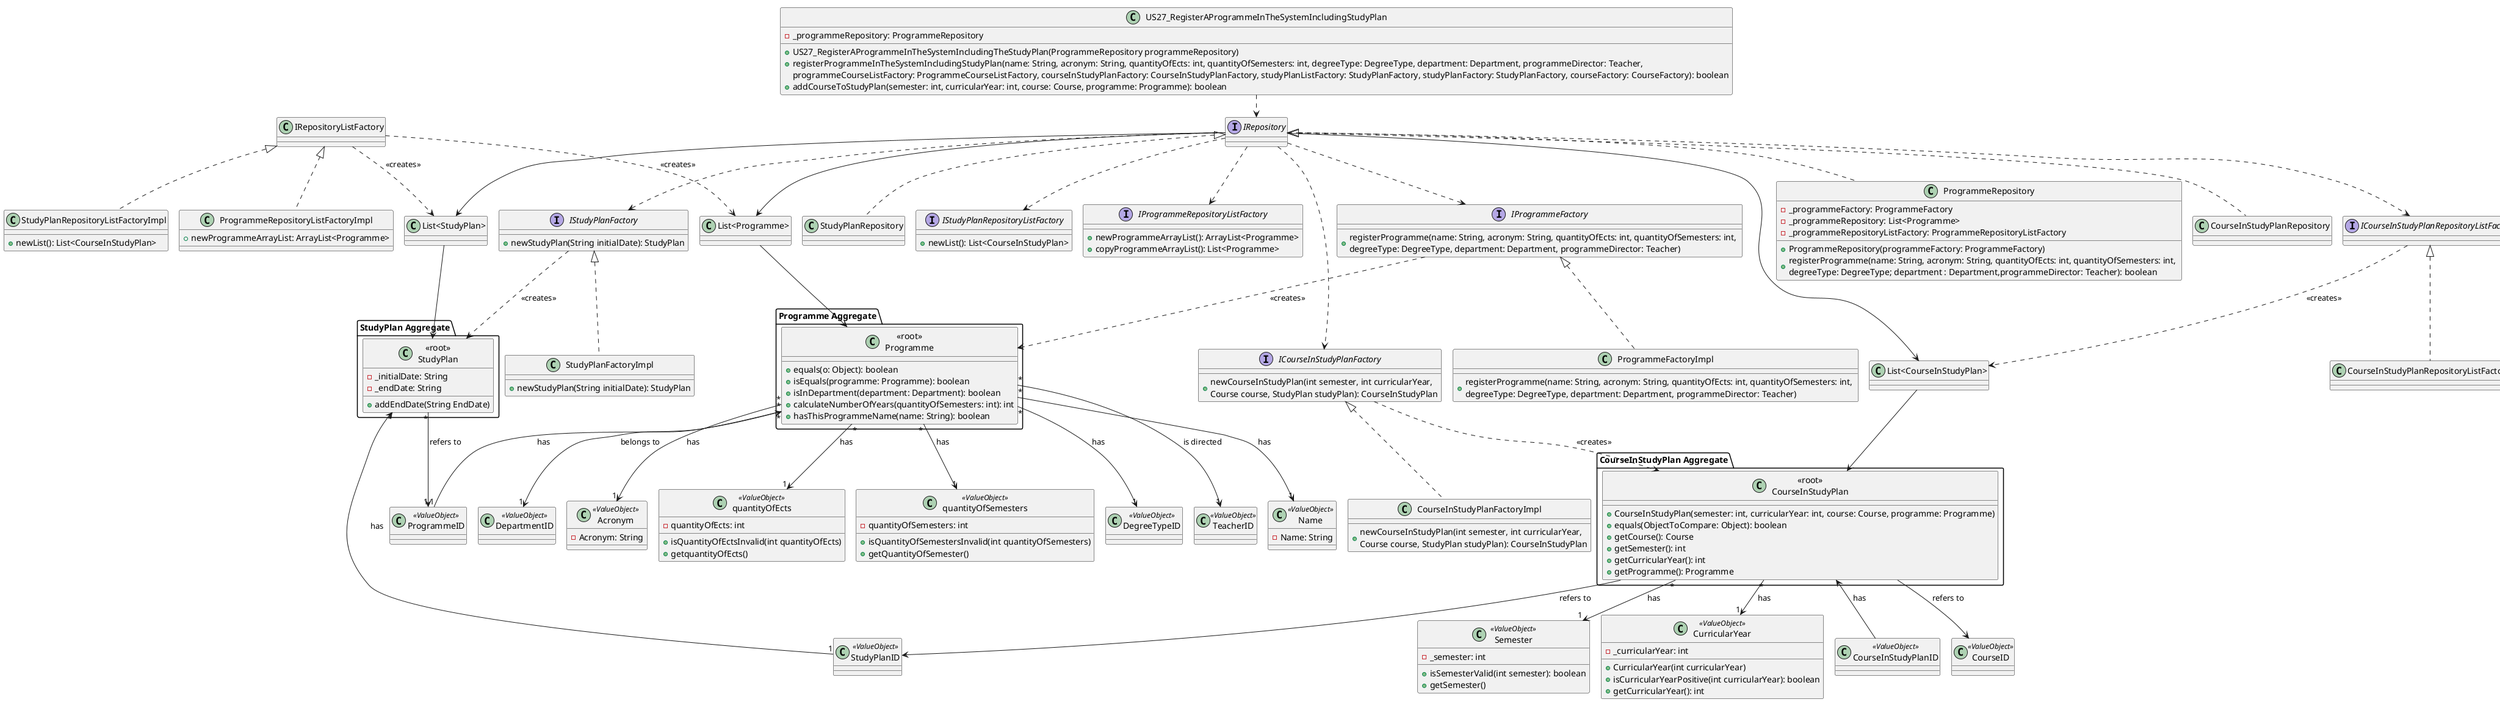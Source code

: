@startuml
!pragma layout smetana

class US27_RegisterAProgrammeInTheSystemIncludingStudyPlan {
    -_programmeRepository: ProgrammeRepository
    +US27_RegisterAProgrammeInTheSystemIncludingTheStudyPlan(ProgrammeRepository programmeRepository)
    +registerProgrammeInTheSystemIncludingStudyPlan(name: String, acronym: String, quantityOfEcts: int, quantityOfSemesters: int, degreeType: DegreeType, department: Department, programmeDirector: Teacher,
    programmeCourseListFactory: ProgrammeCourseListFactory, courseInStudyPlanFactory: CourseInStudyPlanFactory, studyPlanListFactory: StudyPlanFactory, studyPlanFactory: StudyPlanFactory, courseFactory: CourseFactory): boolean
    +addCourseToStudyPlan(semester: int, curricularYear: int, course: Course, programme: Programme): boolean
}

class "List<Programme>" {}
class "List<CourseInStudyPlan>" {}
class "List<StudyPlan>" {}

class DepartmentID <<ValueObject>> {}
class Acronym <<ValueObject>> {
    -Acronym: String
}
class Name <<ValueObject>> {
    -Name: String
}

class ProgrammeID <<ValueObject>> {}

class quantityOfEcts <<ValueObject>> {
    -quantityOfEcts: int
    +isQuantityOfEctsInvalid(int quantityOfEcts)
    +getquantityOfEcts()
}

class quantityOfSemesters <<ValueObject>> {
    -quantityOfSemesters: int
    + isQuantityOfSemestersInvalid(int quantityOfSemesters)
    +getQuantityOfSemester()
}

package "Programme Aggregate" {
    class "<<root>>\nProgramme" {
         + equals(o: Object): boolean
         + isEquals(programme: Programme): boolean
         + isInDepartment(department: Department): boolean
         + calculateNumberOfYears(quantityOfSemesters: int): int
         + hasThisProgrammeName(name: String): boolean
    }



}
class ProgrammeRepository {
     -_programmeFactory: ProgrammeFactory
     -_programmeRepository: List<Programme>
     -_programmeRepositoryListFactory: ProgrammeRepositoryListFactory
     +ProgrammeRepository(programmeFactory: ProgrammeFactory)
     +registerProgramme(name: String, acronym: String, quantityOfEcts: int, quantityOfSemesters: int, \ndegreeType: DegreeType; department : Department,programmeDirector: Teacher): boolean
}

interface IRepository {
}

class DegreeTypeID <<ValueObject>> {}

class TeacherID <<ValueObject>> {}

class CourseID <<ValueObject>> {}

class StudyPlanID <<ValueObject>> {}

package "StudyPlan Aggregate" {
    class "<<root>>\nStudyPlan" {
        -_initialDate: String
        -_endDate: String
        + addEndDate(String EndDate)
    }
}

class Semester <<ValueObject>> {
    -_semester: int
    +isSemesterValid(int semester): boolean
    +getSemester()
}

class CurricularYear <<ValueObject>> {
        -_curricularYear: int
        +CurricularYear(int curricularYear)
        +isCurricularYearPositive(int curricularYear): boolean
        +getCurricularYear(): int
}

class CourseInStudyPlanID <<ValueObject>> {}

package "CourseInStudyPlan Aggregate" {
    class "<<root>>\nCourseInStudyPlan" {
        +CourseInStudyPlan(semester: int, curricularYear: int, course: Course, programme: Programme)
        +equals(ObjectToCompare: Object): boolean
        +getCourse(): Course
        +getSemester(): int
        +getCurricularYear(): int
        +getProgramme(): Programme
    }


}

class CourseInStudyPlanRepository {
}

interface ICourseInStudyPlanFactory{
    +newCourseInStudyPlan(int semester, int curricularYear, \nCourse course, StudyPlan studyPlan): CourseInStudyPlan
}

class CourseInStudyPlanFactoryImpl{
    +newCourseInStudyPlan(int semester, int curricularYear, \nCourse course, StudyPlan studyPlan): CourseInStudyPlan
}

class StudyPlanRepository {
}

interface IStudyPlanRepositoryListFactory {
    +newList(): List<CourseInStudyPlan>
}

class StudyPlanRepositoryListFactoryImpl {
    +newList(): List<CourseInStudyPlan>
}

class StudyPlanFactoryImpl {
    +newStudyPlan(String initialDate): StudyPlan
}

interface IStudyPlanFactory {
    +newStudyPlan(String initialDate): StudyPlan
}

interface IProgrammeRepositoryListFactory {
    +newProgrammeArrayList(): ArrayList<Programme>
    +copyProgrammeArrayList(): List<Programme>
}

class ProgrammeRepositoryListFactoryImpl {
    +newProgrammeArrayList: ArrayList<Programme>
}

interface IProgrammeFactory {
    +registerProgramme(name: String, acronym: String, quantityOfEcts: int, quantityOfSemesters: int, \ndegreeType: DegreeType, department: Department, programmeDirector: Teacher)
}

class ProgrammeFactoryImpl {
    +registerProgramme(name: String, acronym: String, quantityOfEcts: int, quantityOfSemesters: int, \ndegreeType: DegreeType, department: Department, programmeDirector: Teacher)
}

class CourseInStudyPlanRepositoryListFactoryImpl {}

interface ICourseInStudyPlanRepositoryListFactory {}


US27_RegisterAProgrammeInTheSystemIncludingStudyPlan ..> IRepository

IRepository <|.. StudyPlanRepository
IRepository ..> IStudyPlanRepositoryListFactory
IRepositoryListFactory <|.. StudyPlanRepositoryListFactoryImpl
IRepositoryListFactory ..> "List<StudyPlan>" : "<<creates>>"
IRepository --> "List<StudyPlan>"
IRepository ..> IStudyPlanFactory
IStudyPlanFactory <|.. StudyPlanFactoryImpl
IStudyPlanFactory ..> "<<root>>\nStudyPlan" : "<<creates>>"
"List<StudyPlan>" --> "<<root>>\nStudyPlan"
"<<root>>\nStudyPlan" "*" --> "1" ProgrammeID : refers to

IRepository <|.. CourseInStudyPlanRepository
IRepository ..> ICourseInStudyPlanRepositoryListFactory
ICourseInStudyPlanRepositoryListFactory <|.. CourseInStudyPlanRepositoryListFactoryImpl
ICourseInStudyPlanRepositoryListFactory ..> "List<CourseInStudyPlan>" : "<<creates>>"
IRepository --> "List<CourseInStudyPlan>"
IRepository ..> ICourseInStudyPlanFactory
ICourseInStudyPlanFactory <|.. CourseInStudyPlanFactoryImpl
ICourseInStudyPlanFactory ..> "<<root>>\nCourseInStudyPlan" : "<<creates>>"
"List<CourseInStudyPlan>" --> "<<root>>\nCourseInStudyPlan"
"<<root>>\nCourseInStudyPlan" --> CourseID: refers to
"<<root>>\nCourseInStudyPlan" --> StudyPlanID: refers to
"<<root>>\nCourseInStudyPlan" <-- CourseInStudyPlanID: has


IRepository <|.. ProgrammeRepository
IRepository ..> IProgrammeRepositoryListFactory
IRepositoryListFactory <|.. ProgrammeRepositoryListFactoryImpl
IRepositoryListFactory ..> "List<Programme>" : "<<creates>>"
IRepository --> "List<Programme>"
IRepository ..> IProgrammeFactory
IProgrammeFactory <|.. ProgrammeFactoryImpl
IProgrammeFactory ..> "<<root>>\nProgramme" : "<<creates>>"
"List<Programme>" --> "<<root>>\nProgramme"
"<<root>>\nProgramme" "*" --> "1" TeacherID : "is directed"
"<<root>>\nProgramme" "*" --> "1" DepartmentID : "belongs to"
"<<root>>\nProgramme" "*" --> "1" DegreeTypeID : "has"
"<<root>>\nProgramme" "*" --> "1" quantityOfSemesters : "has"
"<<root>>\nProgramme" "*" --> "1" quantityOfEcts : "has"
"<<root>>\nProgramme" "*" --> "1" Acronym : "has"
"<<root>>\nProgramme" "*" --> "1" Name : "has"
"<<root>>\nProgramme" "*" <-- "1" ProgrammeID : "has"

"<<root>>\nCourseInStudyPlan" "*" --> "1" Semester : "has"
"<<root>>\nCourseInStudyPlan" "*" --> "1" CurricularYear : "has"

"<<root>>\nStudyPlan" "*" <-- "1" StudyPlanID: "has"


@enduml